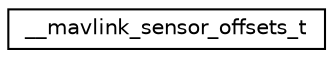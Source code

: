 digraph "Graphical Class Hierarchy"
{
 // INTERACTIVE_SVG=YES
  edge [fontname="Helvetica",fontsize="10",labelfontname="Helvetica",labelfontsize="10"];
  node [fontname="Helvetica",fontsize="10",shape=record];
  rankdir="LR";
  Node1 [label="__mavlink_sensor_offsets_t",height=0.2,width=0.4,color="black", fillcolor="white", style="filled",URL="$struct____mavlink__sensor__offsets__t.html"];
}
